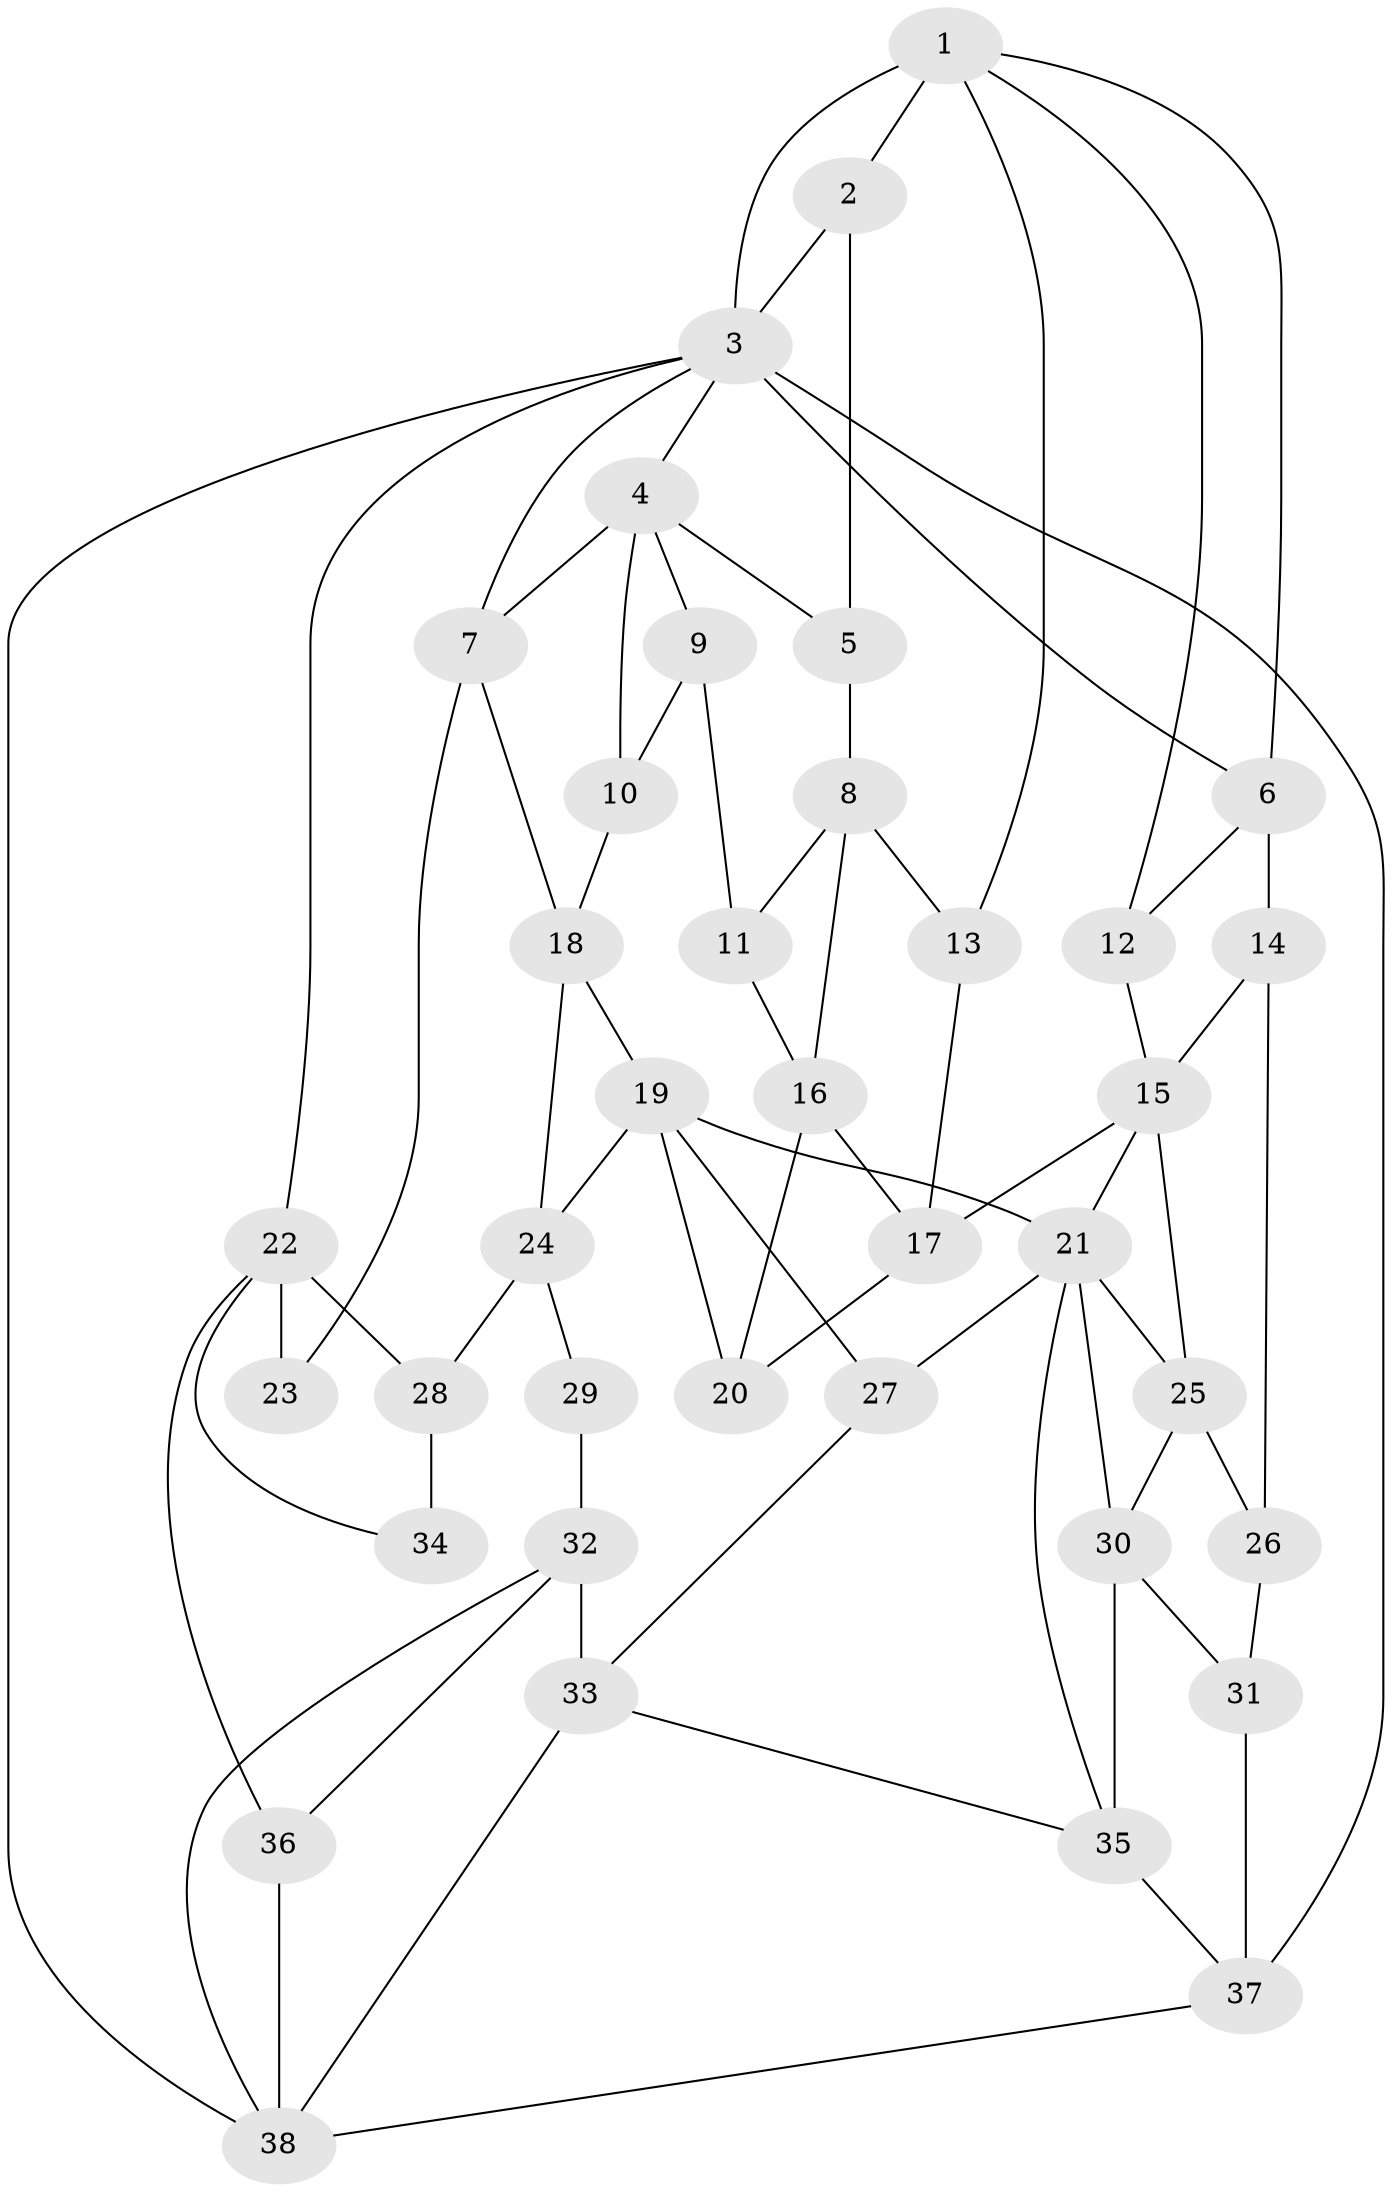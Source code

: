 // original degree distribution, {3: 0.016129032258064516, 4: 0.23387096774193547, 6: 0.21774193548387097, 5: 0.532258064516129}
// Generated by graph-tools (version 1.1) at 2025/54/03/04/25 22:54:47]
// undirected, 38 vertices, 72 edges
graph export_dot {
  node [color=gray90,style=filled];
  1;
  2;
  3;
  4;
  5;
  6;
  7;
  8;
  9;
  10;
  11;
  12;
  13;
  14;
  15;
  16;
  17;
  18;
  19;
  20;
  21;
  22;
  23;
  24;
  25;
  26;
  27;
  28;
  29;
  30;
  31;
  32;
  33;
  34;
  35;
  36;
  37;
  38;
  1 -- 2 [weight=2.0];
  1 -- 3 [weight=1.0];
  1 -- 6 [weight=1.0];
  1 -- 12 [weight=1.0];
  1 -- 13 [weight=1.0];
  2 -- 3 [weight=1.0];
  2 -- 5 [weight=3.0];
  3 -- 4 [weight=1.0];
  3 -- 6 [weight=1.0];
  3 -- 7 [weight=1.0];
  3 -- 22 [weight=1.0];
  3 -- 37 [weight=2.0];
  3 -- 38 [weight=1.0];
  4 -- 5 [weight=1.0];
  4 -- 7 [weight=2.0];
  4 -- 9 [weight=1.0];
  4 -- 10 [weight=1.0];
  5 -- 8 [weight=2.0];
  6 -- 12 [weight=2.0];
  6 -- 14 [weight=2.0];
  7 -- 18 [weight=1.0];
  7 -- 23 [weight=1.0];
  8 -- 11 [weight=1.0];
  8 -- 13 [weight=1.0];
  8 -- 16 [weight=1.0];
  9 -- 10 [weight=4.0];
  9 -- 11 [weight=1.0];
  10 -- 18 [weight=1.0];
  11 -- 16 [weight=1.0];
  12 -- 15 [weight=1.0];
  13 -- 17 [weight=1.0];
  14 -- 15 [weight=2.0];
  14 -- 26 [weight=2.0];
  15 -- 17 [weight=1.0];
  15 -- 21 [weight=1.0];
  15 -- 25 [weight=1.0];
  16 -- 17 [weight=1.0];
  16 -- 20 [weight=3.0];
  17 -- 20 [weight=1.0];
  18 -- 19 [weight=1.0];
  18 -- 24 [weight=1.0];
  19 -- 20 [weight=2.0];
  19 -- 21 [weight=1.0];
  19 -- 24 [weight=1.0];
  19 -- 27 [weight=1.0];
  21 -- 25 [weight=1.0];
  21 -- 27 [weight=1.0];
  21 -- 30 [weight=1.0];
  21 -- 35 [weight=1.0];
  22 -- 23 [weight=2.0];
  22 -- 28 [weight=1.0];
  22 -- 34 [weight=1.0];
  22 -- 36 [weight=1.0];
  24 -- 28 [weight=2.0];
  24 -- 29 [weight=2.0];
  25 -- 26 [weight=1.0];
  25 -- 30 [weight=1.0];
  26 -- 31 [weight=2.0];
  27 -- 33 [weight=1.0];
  28 -- 34 [weight=2.0];
  29 -- 32 [weight=2.0];
  30 -- 31 [weight=2.0];
  30 -- 35 [weight=2.0];
  31 -- 37 [weight=1.0];
  32 -- 33 [weight=2.0];
  32 -- 36 [weight=1.0];
  32 -- 38 [weight=1.0];
  33 -- 35 [weight=1.0];
  33 -- 38 [weight=1.0];
  35 -- 37 [weight=1.0];
  36 -- 38 [weight=2.0];
  37 -- 38 [weight=1.0];
}
